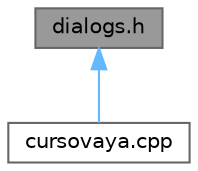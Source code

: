 digraph "dialogs.h"
{
 // LATEX_PDF_SIZE
  bgcolor="transparent";
  edge [fontname=Helvetica,fontsize=10,labelfontname=Helvetica,labelfontsize=10];
  node [fontname=Helvetica,fontsize=10,shape=box,height=0.2,width=0.4];
  Node1 [label="dialogs.h",height=0.2,width=0.4,color="gray40", fillcolor="grey60", style="filled", fontcolor="black",tooltip="Файл логики диалогов"];
  Node1 -> Node2 [dir="back",color="steelblue1",style="solid"];
  Node2 [label="cursovaya.cpp",height=0.2,width=0.4,color="grey40", fillcolor="white", style="filled",URL="$cursovaya_8cpp.html",tooltip="Файл логики работы бота и обработки изображений"];
}
